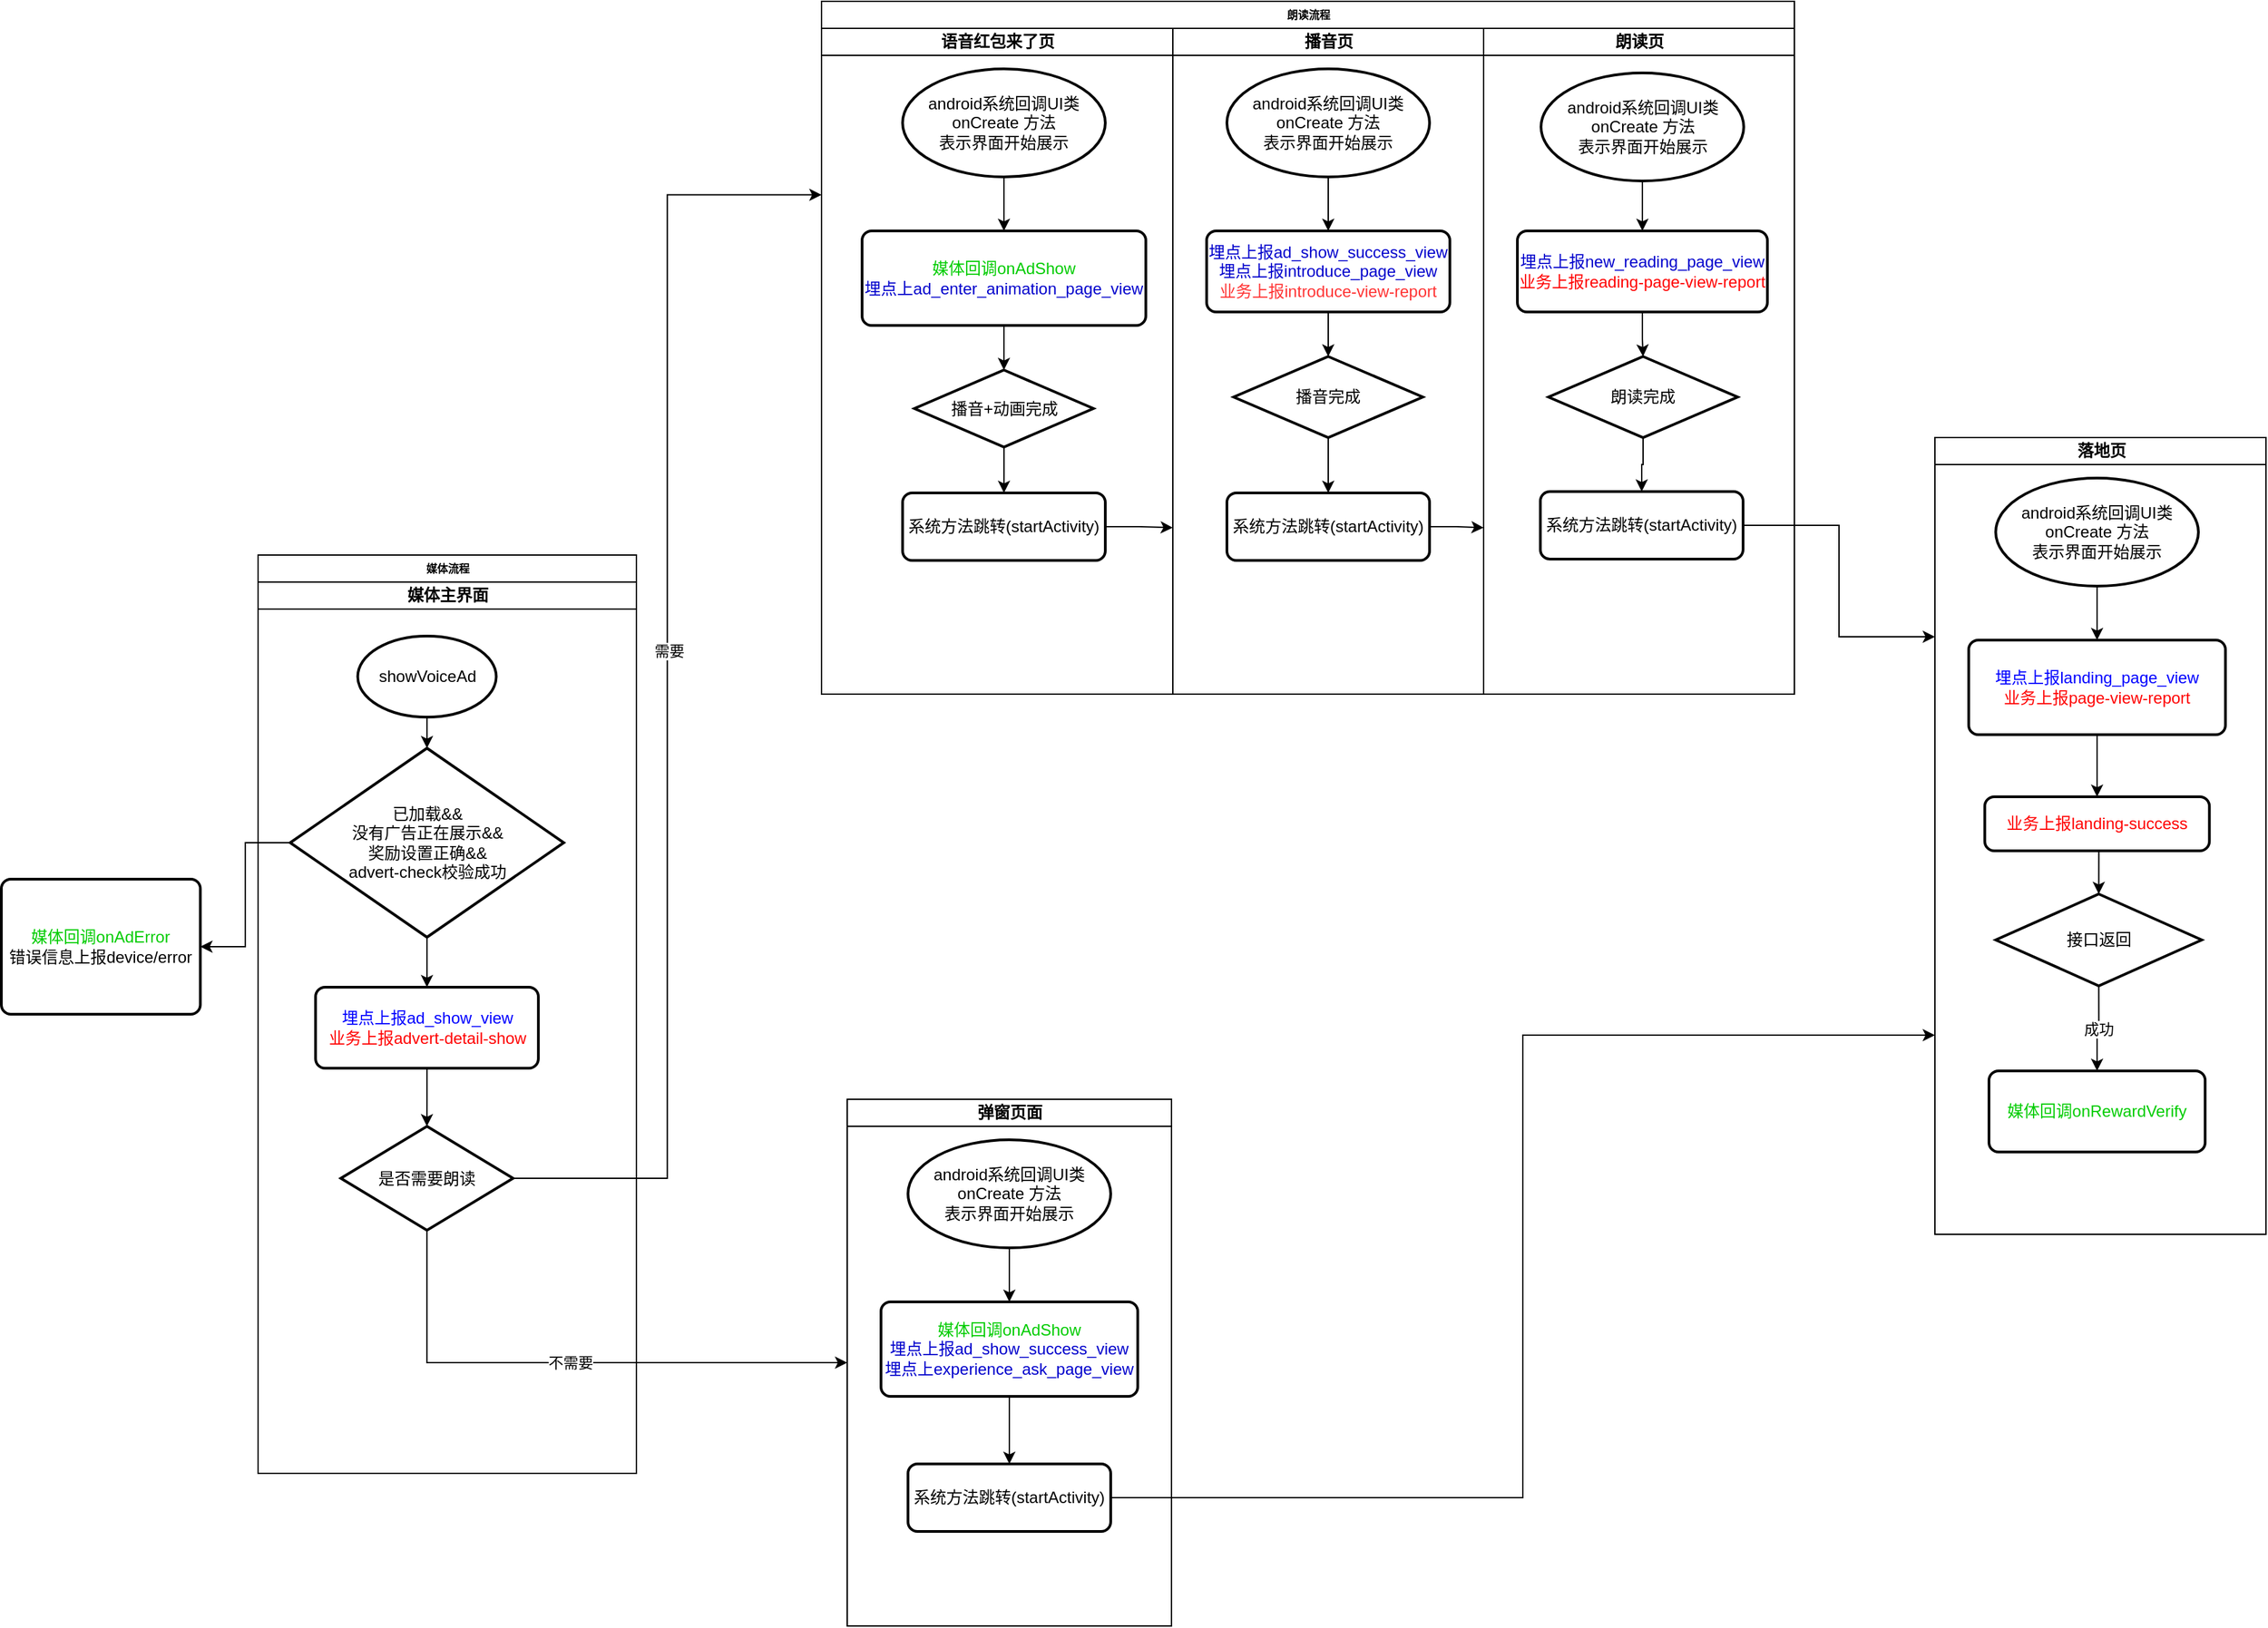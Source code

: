 <mxfile version="20.2.4" type="github">
  <diagram name="Page-1" id="74e2e168-ea6b-b213-b513-2b3c1d86103e">
    <mxGraphModel dx="3030" dy="1198" grid="1" gridSize="10" guides="1" tooltips="1" connect="1" arrows="1" fold="1" page="1" pageScale="1" pageWidth="1100" pageHeight="850" background="none" math="0" shadow="0">
      <root>
        <mxCell id="0" />
        <mxCell id="1" parent="0" />
        <mxCell id="77e6c97f196da883-1" value="媒体流程" style="swimlane;html=1;childLayout=stackLayout;startSize=20;rounded=0;shadow=0;labelBackgroundColor=none;strokeWidth=1;fontFamily=Verdana;fontSize=8;align=center;" parent="1" vertex="1">
          <mxGeometry x="-816" y="437" width="280" height="680" as="geometry" />
        </mxCell>
        <mxCell id="77e6c97f196da883-2" value="媒体主界面" style="swimlane;html=1;startSize=20;" parent="77e6c97f196da883-1" vertex="1">
          <mxGeometry y="20" width="280" height="660" as="geometry" />
        </mxCell>
        <mxCell id="tChkTuHsVLL2bAbG7b89-4" style="edgeStyle=orthogonalEdgeStyle;rounded=0;orthogonalLoop=1;jettySize=auto;html=1;exitX=0.5;exitY=1;exitDx=0;exitDy=0;exitPerimeter=0;entryX=0.5;entryY=0;entryDx=0;entryDy=0;entryPerimeter=0;" edge="1" parent="77e6c97f196da883-2" source="tChkTuHsVLL2bAbG7b89-1" target="tChkTuHsVLL2bAbG7b89-2">
          <mxGeometry relative="1" as="geometry" />
        </mxCell>
        <mxCell id="tChkTuHsVLL2bAbG7b89-1" value="showVoiceAd" style="strokeWidth=2;html=1;shape=mxgraph.flowchart.start_1;whiteSpace=wrap;" vertex="1" parent="77e6c97f196da883-2">
          <mxGeometry x="73.75" y="40" width="102.5" height="60" as="geometry" />
        </mxCell>
        <mxCell id="tChkTuHsVLL2bAbG7b89-11" style="edgeStyle=orthogonalEdgeStyle;rounded=0;orthogonalLoop=1;jettySize=auto;html=1;exitX=0.5;exitY=1;exitDx=0;exitDy=0;exitPerimeter=0;entryX=0.5;entryY=0;entryDx=0;entryDy=0;" edge="1" parent="77e6c97f196da883-2" source="tChkTuHsVLL2bAbG7b89-2" target="tChkTuHsVLL2bAbG7b89-5">
          <mxGeometry relative="1" as="geometry" />
        </mxCell>
        <mxCell id="tChkTuHsVLL2bAbG7b89-2" value="已加载&amp;amp;&amp;amp;&lt;br&gt;没有广告正在展示&amp;amp;&amp;amp;&lt;br&gt;奖励设置正确&amp;amp;&amp;amp;&lt;br&gt;advert-check校验成功" style="strokeWidth=2;html=1;shape=mxgraph.flowchart.decision;whiteSpace=wrap;" vertex="1" parent="77e6c97f196da883-2">
          <mxGeometry x="23.75" y="123" width="202.5" height="140" as="geometry" />
        </mxCell>
        <mxCell id="tChkTuHsVLL2bAbG7b89-5" value="&lt;font color=&quot;#0000ff&quot;&gt;埋点上报ad_show_view&lt;/font&gt;&lt;br&gt;&lt;font color=&quot;#ff0000&quot;&gt;业务上报advert-detail-show&lt;/font&gt;&lt;br&gt;" style="rounded=1;whiteSpace=wrap;html=1;absoluteArcSize=1;arcSize=14;strokeWidth=2;" vertex="1" parent="77e6c97f196da883-2">
          <mxGeometry x="42.56" y="300" width="164.87" height="60" as="geometry" />
        </mxCell>
        <mxCell id="tChkTuHsVLL2bAbG7b89-93" value="&lt;font color=&quot;#000000&quot;&gt;是否需要朗读&lt;/font&gt;" style="strokeWidth=2;html=1;shape=mxgraph.flowchart.decision;whiteSpace=wrap;fontColor=#00CC00;" vertex="1" parent="77e6c97f196da883-2">
          <mxGeometry x="61.24" y="403" width="127.5" height="77" as="geometry" />
        </mxCell>
        <mxCell id="tChkTuHsVLL2bAbG7b89-92" style="edgeStyle=orthogonalEdgeStyle;rounded=0;orthogonalLoop=1;jettySize=auto;html=1;exitX=0.5;exitY=1;exitDx=0;exitDy=0;fontColor=#00CC00;" edge="1" parent="77e6c97f196da883-2" source="tChkTuHsVLL2bAbG7b89-5" target="tChkTuHsVLL2bAbG7b89-93">
          <mxGeometry relative="1" as="geometry">
            <mxPoint x="125" y="383" as="targetPoint" />
          </mxGeometry>
        </mxCell>
        <mxCell id="tChkTuHsVLL2bAbG7b89-12" style="edgeStyle=orthogonalEdgeStyle;rounded=0;orthogonalLoop=1;jettySize=auto;html=1;" edge="1" parent="1" source="tChkTuHsVLL2bAbG7b89-2" target="tChkTuHsVLL2bAbG7b89-7">
          <mxGeometry relative="1" as="geometry">
            <mxPoint x="-816" y="1117.381" as="targetPoint" />
          </mxGeometry>
        </mxCell>
        <mxCell id="tChkTuHsVLL2bAbG7b89-7" value="&lt;font color=&quot;#00cc00&quot;&gt;媒体回调onAdError&lt;/font&gt;&lt;br&gt;错误信息上报device/error" style="rounded=1;whiteSpace=wrap;html=1;absoluteArcSize=1;arcSize=14;strokeWidth=2;" vertex="1" parent="1">
          <mxGeometry x="-1006" y="677" width="147.25" height="100" as="geometry" />
        </mxCell>
        <mxCell id="tChkTuHsVLL2bAbG7b89-46" value="朗读流程" style="swimlane;html=1;childLayout=stackLayout;startSize=20;rounded=0;shadow=0;labelBackgroundColor=none;strokeWidth=1;fontFamily=Verdana;fontSize=8;align=center;" vertex="1" parent="1">
          <mxGeometry x="-399" y="27" width="720" height="513" as="geometry" />
        </mxCell>
        <mxCell id="tChkTuHsVLL2bAbG7b89-53" value="语音红包来了页" style="swimlane;html=1;startSize=20;" vertex="1" parent="tChkTuHsVLL2bAbG7b89-46">
          <mxGeometry y="20" width="260" height="493" as="geometry" />
        </mxCell>
        <mxCell id="tChkTuHsVLL2bAbG7b89-54" style="edgeStyle=orthogonalEdgeStyle;rounded=0;orthogonalLoop=1;jettySize=auto;html=1;entryX=0.5;entryY=0;entryDx=0;entryDy=0;" edge="1" parent="tChkTuHsVLL2bAbG7b89-53" source="tChkTuHsVLL2bAbG7b89-55" target="tChkTuHsVLL2bAbG7b89-57">
          <mxGeometry relative="1" as="geometry" />
        </mxCell>
        <mxCell id="tChkTuHsVLL2bAbG7b89-55" value="android系统回调UI类onCreate 方法&lt;br&gt;表示界面开始展示" style="strokeWidth=2;html=1;shape=mxgraph.flowchart.start_1;whiteSpace=wrap;" vertex="1" parent="tChkTuHsVLL2bAbG7b89-53">
          <mxGeometry x="60" y="30" width="150" height="80" as="geometry" />
        </mxCell>
        <mxCell id="tChkTuHsVLL2bAbG7b89-56" style="edgeStyle=orthogonalEdgeStyle;rounded=0;orthogonalLoop=1;jettySize=auto;html=1;exitX=0.5;exitY=1;exitDx=0;exitDy=0;entryX=0.5;entryY=0;entryDx=0;entryDy=0;entryPerimeter=0;" edge="1" parent="tChkTuHsVLL2bAbG7b89-53" source="tChkTuHsVLL2bAbG7b89-57" target="tChkTuHsVLL2bAbG7b89-59">
          <mxGeometry relative="1" as="geometry" />
        </mxCell>
        <mxCell id="tChkTuHsVLL2bAbG7b89-57" value="&lt;font color=&quot;#00cc00&quot;&gt;媒体回调onAdShow&lt;/font&gt;&lt;br&gt;&lt;font color=&quot;#0000cc&quot;&gt;埋点上ad_enter_animation_page_view&lt;/font&gt;" style="rounded=1;whiteSpace=wrap;html=1;absoluteArcSize=1;arcSize=14;strokeWidth=2;" vertex="1" parent="tChkTuHsVLL2bAbG7b89-53">
          <mxGeometry x="30" y="150" width="210" height="70" as="geometry" />
        </mxCell>
        <mxCell id="tChkTuHsVLL2bAbG7b89-58" style="edgeStyle=orthogonalEdgeStyle;rounded=0;orthogonalLoop=1;jettySize=auto;html=1;" edge="1" parent="tChkTuHsVLL2bAbG7b89-53" source="tChkTuHsVLL2bAbG7b89-59" target="tChkTuHsVLL2bAbG7b89-60">
          <mxGeometry relative="1" as="geometry" />
        </mxCell>
        <mxCell id="tChkTuHsVLL2bAbG7b89-59" value="播音+动画完成" style="strokeWidth=2;html=1;shape=mxgraph.flowchart.decision;whiteSpace=wrap;" vertex="1" parent="tChkTuHsVLL2bAbG7b89-53">
          <mxGeometry x="68.75" y="253" width="132.5" height="57" as="geometry" />
        </mxCell>
        <mxCell id="tChkTuHsVLL2bAbG7b89-60" value="系统方法跳转(startActivity)" style="rounded=1;whiteSpace=wrap;html=1;absoluteArcSize=1;arcSize=14;strokeWidth=2;" vertex="1" parent="tChkTuHsVLL2bAbG7b89-53">
          <mxGeometry x="60" y="344" width="150" height="50" as="geometry" />
        </mxCell>
        <mxCell id="tChkTuHsVLL2bAbG7b89-61" value="播音页" style="swimlane;html=1;startSize=20;" vertex="1" parent="tChkTuHsVLL2bAbG7b89-46">
          <mxGeometry x="260" y="20" width="230" height="493" as="geometry" />
        </mxCell>
        <mxCell id="tChkTuHsVLL2bAbG7b89-62" style="edgeStyle=orthogonalEdgeStyle;rounded=0;orthogonalLoop=1;jettySize=auto;html=1;entryX=0.5;entryY=0;entryDx=0;entryDy=0;" edge="1" parent="tChkTuHsVLL2bAbG7b89-61" source="tChkTuHsVLL2bAbG7b89-63" target="tChkTuHsVLL2bAbG7b89-65">
          <mxGeometry relative="1" as="geometry" />
        </mxCell>
        <mxCell id="tChkTuHsVLL2bAbG7b89-63" value="android系统回调UI类onCreate 方法&lt;br&gt;表示界面开始展示" style="strokeWidth=2;html=1;shape=mxgraph.flowchart.start_1;whiteSpace=wrap;" vertex="1" parent="tChkTuHsVLL2bAbG7b89-61">
          <mxGeometry x="40" y="30" width="150" height="80" as="geometry" />
        </mxCell>
        <mxCell id="tChkTuHsVLL2bAbG7b89-64" style="edgeStyle=orthogonalEdgeStyle;rounded=0;orthogonalLoop=1;jettySize=auto;html=1;entryX=0.5;entryY=0;entryDx=0;entryDy=0;entryPerimeter=0;" edge="1" parent="tChkTuHsVLL2bAbG7b89-61" source="tChkTuHsVLL2bAbG7b89-65" target="tChkTuHsVLL2bAbG7b89-67">
          <mxGeometry relative="1" as="geometry" />
        </mxCell>
        <mxCell id="tChkTuHsVLL2bAbG7b89-65" value="&lt;font color=&quot;#0000cc&quot;&gt;埋点上报ad_show_success_view&lt;/font&gt;&lt;br&gt;&lt;font color=&quot;#0000cc&quot;&gt;埋点上报introduce_page_view&lt;/font&gt;&lt;br&gt;&lt;font color=&quot;#ff3333&quot;&gt;业务上报introduce-view-report&lt;/font&gt;" style="rounded=1;whiteSpace=wrap;html=1;absoluteArcSize=1;arcSize=14;strokeWidth=2;" vertex="1" parent="tChkTuHsVLL2bAbG7b89-61">
          <mxGeometry x="25" y="150" width="180" height="60" as="geometry" />
        </mxCell>
        <mxCell id="tChkTuHsVLL2bAbG7b89-66" style="edgeStyle=orthogonalEdgeStyle;rounded=0;orthogonalLoop=1;jettySize=auto;html=1;entryX=0.5;entryY=0;entryDx=0;entryDy=0;" edge="1" parent="tChkTuHsVLL2bAbG7b89-61" source="tChkTuHsVLL2bAbG7b89-67" target="tChkTuHsVLL2bAbG7b89-68">
          <mxGeometry relative="1" as="geometry" />
        </mxCell>
        <mxCell id="tChkTuHsVLL2bAbG7b89-67" value="播音完成" style="strokeWidth=2;html=1;shape=mxgraph.flowchart.decision;whiteSpace=wrap;" vertex="1" parent="tChkTuHsVLL2bAbG7b89-61">
          <mxGeometry x="45" y="243" width="140" height="60" as="geometry" />
        </mxCell>
        <mxCell id="tChkTuHsVLL2bAbG7b89-68" value="系统方法跳转(startActivity)" style="rounded=1;whiteSpace=wrap;html=1;absoluteArcSize=1;arcSize=14;strokeWidth=2;" vertex="1" parent="tChkTuHsVLL2bAbG7b89-61">
          <mxGeometry x="40" y="344" width="150" height="50" as="geometry" />
        </mxCell>
        <mxCell id="tChkTuHsVLL2bAbG7b89-121" value="朗读页" style="swimlane;html=1;startSize=20;" vertex="1" parent="tChkTuHsVLL2bAbG7b89-46">
          <mxGeometry x="490" y="20" width="230" height="493" as="geometry" />
        </mxCell>
        <mxCell id="tChkTuHsVLL2bAbG7b89-122" style="edgeStyle=orthogonalEdgeStyle;rounded=0;orthogonalLoop=1;jettySize=auto;html=1;entryX=0.5;entryY=0;entryDx=0;entryDy=0;" edge="1" parent="tChkTuHsVLL2bAbG7b89-121" source="tChkTuHsVLL2bAbG7b89-123" target="tChkTuHsVLL2bAbG7b89-125">
          <mxGeometry relative="1" as="geometry" />
        </mxCell>
        <mxCell id="tChkTuHsVLL2bAbG7b89-123" value="android系统回调UI类onCreate 方法&lt;br&gt;表示界面开始展示" style="strokeWidth=2;html=1;shape=mxgraph.flowchart.start_1;whiteSpace=wrap;" vertex="1" parent="tChkTuHsVLL2bAbG7b89-121">
          <mxGeometry x="42.5" y="33" width="150" height="80" as="geometry" />
        </mxCell>
        <mxCell id="tChkTuHsVLL2bAbG7b89-124" style="edgeStyle=orthogonalEdgeStyle;rounded=0;orthogonalLoop=1;jettySize=auto;html=1;entryX=0.5;entryY=0;entryDx=0;entryDy=0;entryPerimeter=0;" edge="1" parent="tChkTuHsVLL2bAbG7b89-121" source="tChkTuHsVLL2bAbG7b89-125" target="tChkTuHsVLL2bAbG7b89-127">
          <mxGeometry relative="1" as="geometry" />
        </mxCell>
        <mxCell id="tChkTuHsVLL2bAbG7b89-125" value="&lt;font color=&quot;#0000cc&quot;&gt;埋点上报new_reading_page_view&lt;/font&gt;&lt;br&gt;&lt;font color=&quot;#ff0000&quot;&gt;业务上报reading-page-view-report&lt;/font&gt;" style="rounded=1;whiteSpace=wrap;html=1;absoluteArcSize=1;arcSize=14;strokeWidth=2;" vertex="1" parent="tChkTuHsVLL2bAbG7b89-121">
          <mxGeometry x="25" y="150" width="185" height="60" as="geometry" />
        </mxCell>
        <mxCell id="tChkTuHsVLL2bAbG7b89-126" style="edgeStyle=orthogonalEdgeStyle;rounded=0;orthogonalLoop=1;jettySize=auto;html=1;entryX=0.5;entryY=0;entryDx=0;entryDy=0;" edge="1" parent="tChkTuHsVLL2bAbG7b89-121" source="tChkTuHsVLL2bAbG7b89-127" target="tChkTuHsVLL2bAbG7b89-128">
          <mxGeometry relative="1" as="geometry" />
        </mxCell>
        <mxCell id="tChkTuHsVLL2bAbG7b89-127" value="朗读完成" style="strokeWidth=2;html=1;shape=mxgraph.flowchart.decision;whiteSpace=wrap;" vertex="1" parent="tChkTuHsVLL2bAbG7b89-121">
          <mxGeometry x="48" y="243" width="140" height="60" as="geometry" />
        </mxCell>
        <mxCell id="tChkTuHsVLL2bAbG7b89-128" value="系统方法跳转(startActivity)" style="rounded=1;whiteSpace=wrap;html=1;absoluteArcSize=1;arcSize=14;strokeWidth=2;" vertex="1" parent="tChkTuHsVLL2bAbG7b89-121">
          <mxGeometry x="42" y="343" width="150" height="50" as="geometry" />
        </mxCell>
        <mxCell id="tChkTuHsVLL2bAbG7b89-132" style="edgeStyle=orthogonalEdgeStyle;rounded=0;orthogonalLoop=1;jettySize=auto;html=1;entryX=0;entryY=0.75;entryDx=0;entryDy=0;fontColor=#000000;" edge="1" parent="tChkTuHsVLL2bAbG7b89-46" source="tChkTuHsVLL2bAbG7b89-60" target="tChkTuHsVLL2bAbG7b89-61">
          <mxGeometry relative="1" as="geometry" />
        </mxCell>
        <mxCell id="tChkTuHsVLL2bAbG7b89-133" style="edgeStyle=orthogonalEdgeStyle;rounded=0;orthogonalLoop=1;jettySize=auto;html=1;entryX=0;entryY=0.75;entryDx=0;entryDy=0;fontColor=#000000;" edge="1" parent="tChkTuHsVLL2bAbG7b89-46" source="tChkTuHsVLL2bAbG7b89-68" target="tChkTuHsVLL2bAbG7b89-121">
          <mxGeometry relative="1" as="geometry" />
        </mxCell>
        <mxCell id="tChkTuHsVLL2bAbG7b89-81" value="落地页" style="swimlane;html=1;startSize=20;" vertex="1" parent="1">
          <mxGeometry x="425" y="350" width="245" height="590" as="geometry" />
        </mxCell>
        <mxCell id="tChkTuHsVLL2bAbG7b89-82" style="edgeStyle=orthogonalEdgeStyle;rounded=0;orthogonalLoop=1;jettySize=auto;html=1;entryX=0.5;entryY=0;entryDx=0;entryDy=0;" edge="1" parent="tChkTuHsVLL2bAbG7b89-81" source="tChkTuHsVLL2bAbG7b89-83" target="tChkTuHsVLL2bAbG7b89-85">
          <mxGeometry relative="1" as="geometry" />
        </mxCell>
        <mxCell id="tChkTuHsVLL2bAbG7b89-83" value="android系统回调UI类onCreate 方法&lt;br&gt;表示界面开始展示" style="strokeWidth=2;html=1;shape=mxgraph.flowchart.start_1;whiteSpace=wrap;" vertex="1" parent="tChkTuHsVLL2bAbG7b89-81">
          <mxGeometry x="45" y="30" width="150" height="80" as="geometry" />
        </mxCell>
        <mxCell id="tChkTuHsVLL2bAbG7b89-84" style="edgeStyle=orthogonalEdgeStyle;rounded=0;orthogonalLoop=1;jettySize=auto;html=1;entryX=0.5;entryY=0;entryDx=0;entryDy=0;" edge="1" parent="tChkTuHsVLL2bAbG7b89-81" source="tChkTuHsVLL2bAbG7b89-85" target="tChkTuHsVLL2bAbG7b89-87">
          <mxGeometry relative="1" as="geometry" />
        </mxCell>
        <mxCell id="tChkTuHsVLL2bAbG7b89-85" value="&lt;font color=&quot;#0000ff&quot;&gt;埋点上报landing_page_view&lt;/font&gt;&lt;br&gt;&lt;font color=&quot;#ff0000&quot;&gt;业务上报page-view-report&lt;/font&gt;" style="rounded=1;whiteSpace=wrap;html=1;absoluteArcSize=1;arcSize=14;strokeWidth=2;" vertex="1" parent="tChkTuHsVLL2bAbG7b89-81">
          <mxGeometry x="25" y="150" width="190" height="70" as="geometry" />
        </mxCell>
        <mxCell id="tChkTuHsVLL2bAbG7b89-86" style="edgeStyle=orthogonalEdgeStyle;rounded=0;orthogonalLoop=1;jettySize=auto;html=1;exitX=0.5;exitY=1;exitDx=0;exitDy=0;entryX=0.5;entryY=0;entryDx=0;entryDy=0;entryPerimeter=0;" edge="1" parent="tChkTuHsVLL2bAbG7b89-81" source="tChkTuHsVLL2bAbG7b89-87" target="tChkTuHsVLL2bAbG7b89-90">
          <mxGeometry relative="1" as="geometry" />
        </mxCell>
        <mxCell id="tChkTuHsVLL2bAbG7b89-87" value="&lt;font color=&quot;#ff0000&quot;&gt;业务上报landing-success&lt;/font&gt;" style="rounded=1;whiteSpace=wrap;html=1;absoluteArcSize=1;arcSize=14;strokeWidth=2;" vertex="1" parent="tChkTuHsVLL2bAbG7b89-81">
          <mxGeometry x="36.88" y="266" width="166.25" height="40" as="geometry" />
        </mxCell>
        <mxCell id="tChkTuHsVLL2bAbG7b89-88" value="&lt;font color=&quot;#00cc00&quot;&gt;媒体回调onRewardVerify&lt;/font&gt;" style="rounded=1;whiteSpace=wrap;html=1;absoluteArcSize=1;arcSize=14;strokeWidth=2;" vertex="1" parent="tChkTuHsVLL2bAbG7b89-81">
          <mxGeometry x="40" y="469" width="160" height="60" as="geometry" />
        </mxCell>
        <mxCell id="tChkTuHsVLL2bAbG7b89-89" value="成功" style="edgeStyle=orthogonalEdgeStyle;rounded=0;orthogonalLoop=1;jettySize=auto;html=1;exitX=0.5;exitY=1;exitDx=0;exitDy=0;exitPerimeter=0;entryX=0.5;entryY=0;entryDx=0;entryDy=0;" edge="1" parent="tChkTuHsVLL2bAbG7b89-81" source="tChkTuHsVLL2bAbG7b89-90" target="tChkTuHsVLL2bAbG7b89-88">
          <mxGeometry relative="1" as="geometry" />
        </mxCell>
        <mxCell id="tChkTuHsVLL2bAbG7b89-90" value="接口返回" style="strokeWidth=2;html=1;shape=mxgraph.flowchart.decision;whiteSpace=wrap;" vertex="1" parent="tChkTuHsVLL2bAbG7b89-81">
          <mxGeometry x="45" y="338" width="152.5" height="68" as="geometry" />
        </mxCell>
        <mxCell id="tChkTuHsVLL2bAbG7b89-103" style="edgeStyle=orthogonalEdgeStyle;rounded=0;orthogonalLoop=1;jettySize=auto;html=1;entryX=0;entryY=0.25;entryDx=0;entryDy=0;fontColor=#000000;" edge="1" parent="1" source="tChkTuHsVLL2bAbG7b89-93" target="tChkTuHsVLL2bAbG7b89-53">
          <mxGeometry relative="1" as="geometry" />
        </mxCell>
        <mxCell id="tChkTuHsVLL2bAbG7b89-104" value="需要" style="edgeLabel;html=1;align=center;verticalAlign=middle;resizable=0;points=[];fontColor=#000000;" vertex="1" connectable="0" parent="tChkTuHsVLL2bAbG7b89-103">
          <mxGeometry x="0.056" y="-1" relative="1" as="geometry">
            <mxPoint as="offset" />
          </mxGeometry>
        </mxCell>
        <mxCell id="tChkTuHsVLL2bAbG7b89-105" value="弹窗页面" style="swimlane;html=1;startSize=20;" vertex="1" parent="1">
          <mxGeometry x="-380" y="840" width="240" height="390" as="geometry" />
        </mxCell>
        <mxCell id="tChkTuHsVLL2bAbG7b89-106" style="edgeStyle=orthogonalEdgeStyle;rounded=0;orthogonalLoop=1;jettySize=auto;html=1;entryX=0.5;entryY=0;entryDx=0;entryDy=0;" edge="1" parent="tChkTuHsVLL2bAbG7b89-105" source="tChkTuHsVLL2bAbG7b89-107" target="tChkTuHsVLL2bAbG7b89-109">
          <mxGeometry relative="1" as="geometry" />
        </mxCell>
        <mxCell id="tChkTuHsVLL2bAbG7b89-107" value="android系统回调UI类onCreate 方法&lt;br&gt;表示界面开始展示" style="strokeWidth=2;html=1;shape=mxgraph.flowchart.start_1;whiteSpace=wrap;" vertex="1" parent="tChkTuHsVLL2bAbG7b89-105">
          <mxGeometry x="45" y="30" width="150" height="80" as="geometry" />
        </mxCell>
        <mxCell id="tChkTuHsVLL2bAbG7b89-108" style="edgeStyle=orthogonalEdgeStyle;rounded=0;orthogonalLoop=1;jettySize=auto;html=1;entryX=0.5;entryY=0;entryDx=0;entryDy=0;" edge="1" parent="tChkTuHsVLL2bAbG7b89-105" source="tChkTuHsVLL2bAbG7b89-109">
          <mxGeometry relative="1" as="geometry">
            <mxPoint x="120.005" y="270" as="targetPoint" />
          </mxGeometry>
        </mxCell>
        <mxCell id="tChkTuHsVLL2bAbG7b89-109" value="&lt;span style=&quot;color: rgb(0, 204, 0);&quot;&gt;媒体回调onAdShow&lt;br&gt;&lt;/span&gt;&lt;font color=&quot;#0000cc&quot;&gt;埋点上报ad_show_success_view&lt;/font&gt;&lt;br&gt;&lt;font color=&quot;#0000cc&quot;&gt;埋点上experience_ask_page_view&lt;/font&gt;" style="rounded=1;whiteSpace=wrap;html=1;absoluteArcSize=1;arcSize=14;strokeWidth=2;" vertex="1" parent="tChkTuHsVLL2bAbG7b89-105">
          <mxGeometry x="25" y="150" width="190" height="70" as="geometry" />
        </mxCell>
        <mxCell id="tChkTuHsVLL2bAbG7b89-117" value="系统方法跳转(startActivity)" style="rounded=1;whiteSpace=wrap;html=1;absoluteArcSize=1;arcSize=14;strokeWidth=2;" vertex="1" parent="tChkTuHsVLL2bAbG7b89-105">
          <mxGeometry x="45" y="270" width="150" height="50" as="geometry" />
        </mxCell>
        <mxCell id="tChkTuHsVLL2bAbG7b89-118" value="不需要" style="edgeStyle=orthogonalEdgeStyle;rounded=0;orthogonalLoop=1;jettySize=auto;html=1;entryX=0;entryY=0.5;entryDx=0;entryDy=0;fontColor=#000000;" edge="1" parent="1" source="tChkTuHsVLL2bAbG7b89-93" target="tChkTuHsVLL2bAbG7b89-105">
          <mxGeometry relative="1" as="geometry">
            <Array as="points">
              <mxPoint x="-691" y="1035" />
            </Array>
          </mxGeometry>
        </mxCell>
        <mxCell id="tChkTuHsVLL2bAbG7b89-129" style="edgeStyle=orthogonalEdgeStyle;rounded=0;orthogonalLoop=1;jettySize=auto;html=1;entryX=0;entryY=0.75;entryDx=0;entryDy=0;fontColor=#000000;" edge="1" parent="1" source="tChkTuHsVLL2bAbG7b89-117" target="tChkTuHsVLL2bAbG7b89-81">
          <mxGeometry relative="1" as="geometry" />
        </mxCell>
        <mxCell id="tChkTuHsVLL2bAbG7b89-134" style="edgeStyle=orthogonalEdgeStyle;rounded=0;orthogonalLoop=1;jettySize=auto;html=1;entryX=0;entryY=0.25;entryDx=0;entryDy=0;fontColor=#000000;" edge="1" parent="1" source="tChkTuHsVLL2bAbG7b89-128" target="tChkTuHsVLL2bAbG7b89-81">
          <mxGeometry relative="1" as="geometry" />
        </mxCell>
      </root>
    </mxGraphModel>
  </diagram>
</mxfile>
